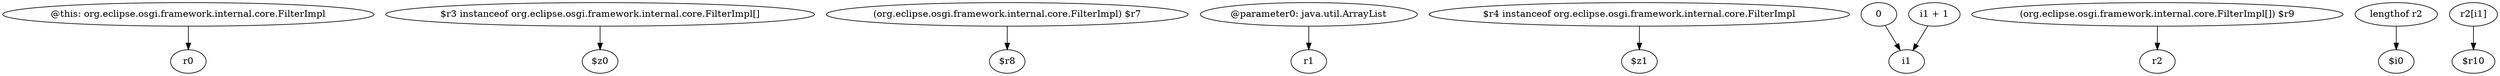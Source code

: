 digraph g {
0[label="@this: org.eclipse.osgi.framework.internal.core.FilterImpl"]
1[label="r0"]
0->1[label=""]
2[label="$r3 instanceof org.eclipse.osgi.framework.internal.core.FilterImpl[]"]
3[label="$z0"]
2->3[label=""]
4[label="(org.eclipse.osgi.framework.internal.core.FilterImpl) $r7"]
5[label="$r8"]
4->5[label=""]
6[label="@parameter0: java.util.ArrayList"]
7[label="r1"]
6->7[label=""]
8[label="$r4 instanceof org.eclipse.osgi.framework.internal.core.FilterImpl"]
9[label="$z1"]
8->9[label=""]
10[label="0"]
11[label="i1"]
10->11[label=""]
12[label="(org.eclipse.osgi.framework.internal.core.FilterImpl[]) $r9"]
13[label="r2"]
12->13[label=""]
14[label="lengthof r2"]
15[label="$i0"]
14->15[label=""]
16[label="i1 + 1"]
16->11[label=""]
17[label="r2[i1]"]
18[label="$r10"]
17->18[label=""]
}